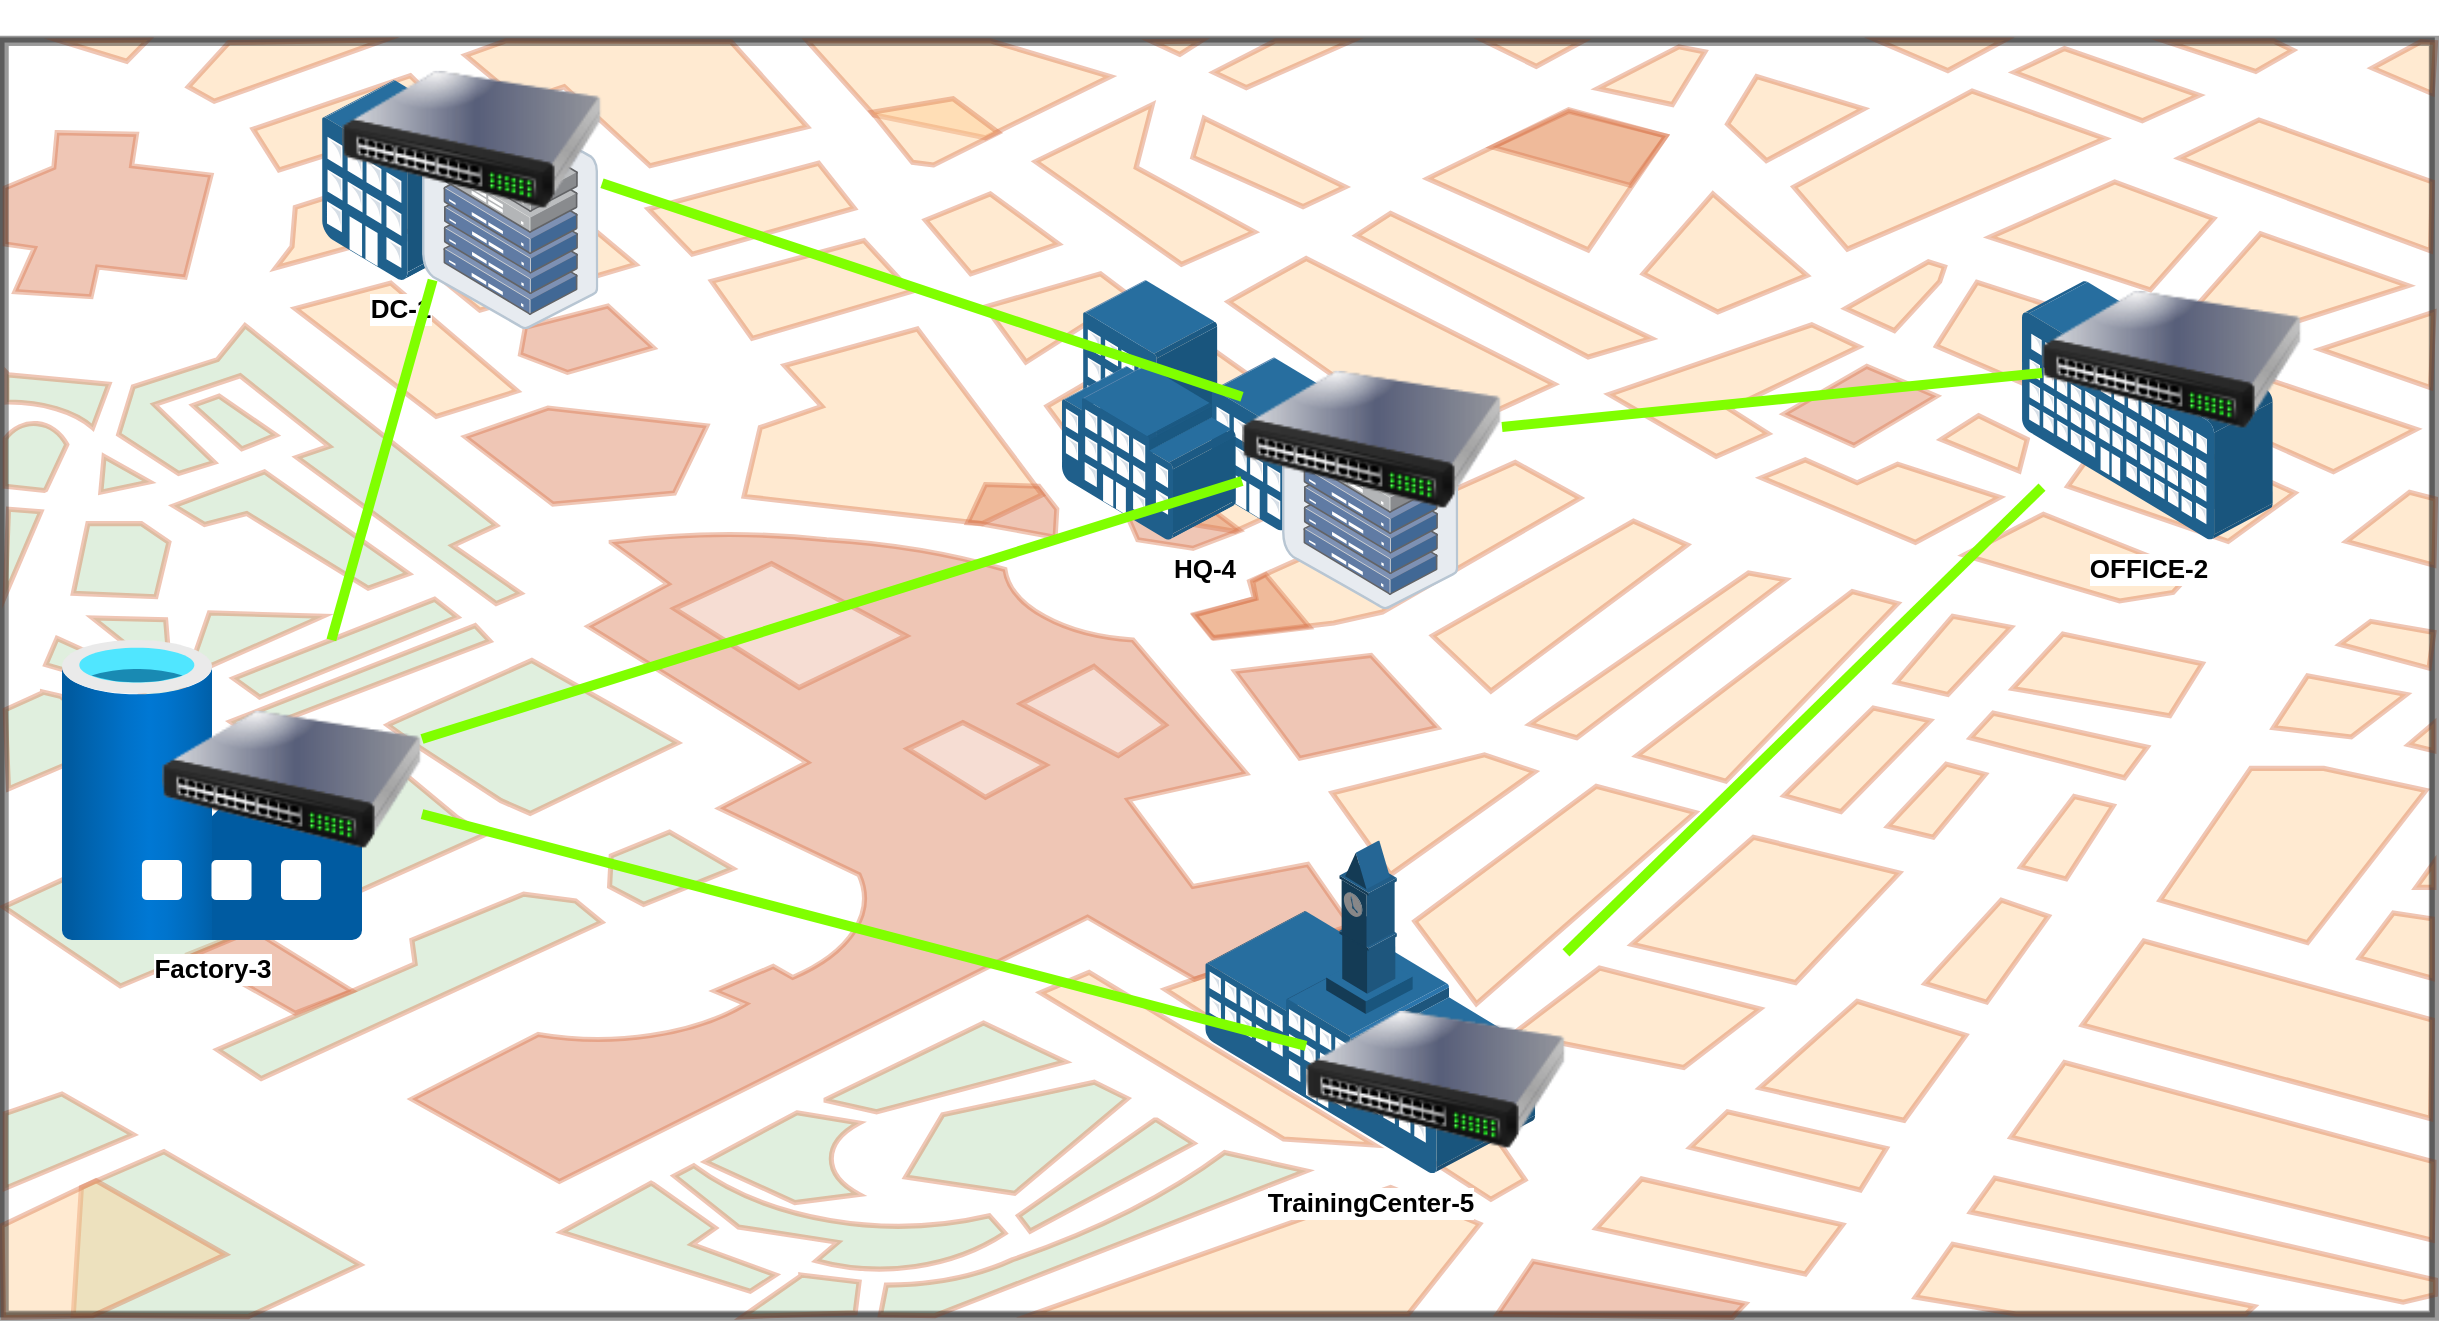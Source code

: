 <mxfile version="22.1.21" type="device">
  <diagram name="Seite-1" id="bIhA07GkoLs4O5l-hTK4">
    <mxGraphModel dx="2954" dy="1198" grid="1" gridSize="10" guides="1" tooltips="1" connect="1" arrows="1" fold="1" page="1" pageScale="1" pageWidth="1654" pageHeight="1169" math="0" shadow="0">
      <root>
        <mxCell id="0" />
        <mxCell id="1" style="" parent="0" />
        <mxCell id="UAnq6KDZFPC8zmr_FR-i-1" value="" style="verticalLabelPosition=bottom;shadow=0;dashed=0;align=center;html=1;verticalAlign=top;strokeWidth=1;shape=mxgraph.mockup.misc.map;opacity=40;" vertex="1" parent="1">
          <mxGeometry x="110" y="50" width="1220" height="640" as="geometry" />
        </mxCell>
        <mxCell id="UAnq6KDZFPC8zmr_FR-i-3" value="&lt;b&gt;&lt;font style=&quot;font-size: 13px;&quot;&gt;DC-1&lt;/font&gt;&lt;/b&gt;" style="image;points=[];aspect=fixed;html=1;align=center;shadow=0;dashed=0;image=img/lib/allied_telesis/buildings/Medium_Business_Building.svg;" vertex="1" parent="1">
          <mxGeometry x="270" y="70" width="77.77" height="100" as="geometry" />
        </mxCell>
        <mxCell id="UAnq6KDZFPC8zmr_FR-i-4" value="&lt;b&gt;&lt;font style=&quot;font-size: 13px;&quot;&gt;HQ-4&lt;/font&gt;&lt;/b&gt;" style="image;points=[];aspect=fixed;html=1;align=center;shadow=0;dashed=0;image=img/lib/allied_telesis/buildings/Building_Cluster.svg;" vertex="1" parent="1">
          <mxGeometry x="640" y="170" width="141.95" height="130" as="geometry" />
        </mxCell>
        <mxCell id="UAnq6KDZFPC8zmr_FR-i-7" value="" style="image;points=[];aspect=fixed;html=1;align=center;shadow=0;dashed=0;image=img/lib/allied_telesis/storage/Datacenter_Server_Half_Rack_ToR.svg;" vertex="1" parent="1">
          <mxGeometry x="320" y="80" width="88.2" height="114.6" as="geometry" />
        </mxCell>
        <mxCell id="UAnq6KDZFPC8zmr_FR-i-8" value="" style="image;points=[];aspect=fixed;html=1;align=center;shadow=0;dashed=0;image=img/lib/allied_telesis/storage/Datacenter_Server_Half_Rack_ToR.svg;" vertex="1" parent="1">
          <mxGeometry x="750" y="220" width="88.2" height="114.6" as="geometry" />
        </mxCell>
        <mxCell id="UAnq6KDZFPC8zmr_FR-i-9" value="&lt;b&gt;&lt;font style=&quot;font-size: 13px;&quot;&gt;Factory-3&lt;/font&gt;&lt;/b&gt;" style="image;aspect=fixed;html=1;points=[];align=center;fontSize=12;image=img/lib/azure2/databases/Data_Factory.svg;" vertex="1" parent="1">
          <mxGeometry x="140" y="350" width="150" height="150" as="geometry" />
        </mxCell>
        <mxCell id="UAnq6KDZFPC8zmr_FR-i-10" value="&lt;font style=&quot;font-size: 13px;&quot;&gt;&lt;b&gt;OFFICE-2&lt;/b&gt;&lt;/font&gt;" style="image;points=[];aspect=fixed;html=1;align=center;shadow=0;dashed=0;image=img/lib/allied_telesis/buildings/Long_Building.svg;" vertex="1" parent="1">
          <mxGeometry x="1120" y="170.4" width="125.4" height="129.6" as="geometry" />
        </mxCell>
        <mxCell id="UAnq6KDZFPC8zmr_FR-i-11" value="&lt;b&gt;&lt;font style=&quot;font-size: 13px;&quot;&gt;TrainingCenter-5&lt;/font&gt;&lt;/b&gt;" style="image;points=[];aspect=fixed;html=1;align=center;shadow=0;dashed=0;image=img/lib/allied_telesis/buildings/School_Building.svg;" vertex="1" parent="1">
          <mxGeometry x="711.6" y="450" width="165" height="166.8" as="geometry" />
        </mxCell>
        <mxCell id="UAnq6KDZFPC8zmr_FR-i-12" value="Unbenannte Ebene" parent="0" />
        <mxCell id="UAnq6KDZFPC8zmr_FR-i-21" style="edgeStyle=none;rounded=0;orthogonalLoop=1;jettySize=auto;html=1;strokeWidth=5;fillColor=#ffe6cc;strokeColor=#80FF00;endArrow=none;endFill=0;" edge="1" parent="UAnq6KDZFPC8zmr_FR-i-12" source="UAnq6KDZFPC8zmr_FR-i-16" target="UAnq6KDZFPC8zmr_FR-i-20">
          <mxGeometry relative="1" as="geometry" />
        </mxCell>
        <mxCell id="UAnq6KDZFPC8zmr_FR-i-16" value="" style="image;html=1;image=img/lib/clip_art/networking/Switch_128x128.png;flipH=1;" vertex="1" parent="UAnq6KDZFPC8zmr_FR-i-12">
          <mxGeometry x="280" y="30" width="130" height="140" as="geometry" />
        </mxCell>
        <mxCell id="UAnq6KDZFPC8zmr_FR-i-17" value="" style="image;html=1;image=img/lib/clip_art/networking/Switch_128x128.png;flipH=1;" vertex="1" parent="UAnq6KDZFPC8zmr_FR-i-12">
          <mxGeometry x="730" y="180" width="130" height="140" as="geometry" />
        </mxCell>
        <mxCell id="UAnq6KDZFPC8zmr_FR-i-18" value="" style="image;html=1;image=img/lib/clip_art/networking/Switch_128x128.png;flipH=1;" vertex="1" parent="UAnq6KDZFPC8zmr_FR-i-12">
          <mxGeometry x="1130" y="140" width="130" height="140" as="geometry" />
        </mxCell>
        <mxCell id="UAnq6KDZFPC8zmr_FR-i-19" value="" style="image;html=1;image=img/lib/clip_art/networking/Switch_128x128.png;flipH=1;" vertex="1" parent="UAnq6KDZFPC8zmr_FR-i-12">
          <mxGeometry x="762" y="500" width="130" height="140" as="geometry" />
        </mxCell>
        <mxCell id="UAnq6KDZFPC8zmr_FR-i-20" value="" style="image;html=1;image=img/lib/clip_art/networking/Switch_128x128.png;flipH=1;" vertex="1" parent="UAnq6KDZFPC8zmr_FR-i-12">
          <mxGeometry x="190" y="350" width="130" height="140" as="geometry" />
        </mxCell>
        <mxCell id="UAnq6KDZFPC8zmr_FR-i-22" style="edgeStyle=none;rounded=0;orthogonalLoop=1;jettySize=auto;html=1;strokeWidth=5;fillColor=#ffe6cc;strokeColor=#80FF00;endArrow=none;endFill=0;" edge="1" parent="UAnq6KDZFPC8zmr_FR-i-12" source="UAnq6KDZFPC8zmr_FR-i-16" target="UAnq6KDZFPC8zmr_FR-i-17">
          <mxGeometry relative="1" as="geometry">
            <mxPoint x="335" y="180" as="sourcePoint" />
            <mxPoint x="285" y="360" as="targetPoint" />
          </mxGeometry>
        </mxCell>
        <mxCell id="UAnq6KDZFPC8zmr_FR-i-23" style="edgeStyle=none;rounded=0;orthogonalLoop=1;jettySize=auto;html=1;strokeWidth=5;fillColor=#ffe6cc;strokeColor=#80FF00;endArrow=none;endFill=0;" edge="1" parent="UAnq6KDZFPC8zmr_FR-i-12" source="UAnq6KDZFPC8zmr_FR-i-20" target="UAnq6KDZFPC8zmr_FR-i-17">
          <mxGeometry relative="1" as="geometry">
            <mxPoint x="420" y="132" as="sourcePoint" />
            <mxPoint x="740" y="238" as="targetPoint" />
          </mxGeometry>
        </mxCell>
        <mxCell id="UAnq6KDZFPC8zmr_FR-i-24" style="edgeStyle=none;rounded=0;orthogonalLoop=1;jettySize=auto;html=1;strokeWidth=5;fillColor=#ffe6cc;strokeColor=#80FF00;endArrow=none;endFill=0;" edge="1" parent="UAnq6KDZFPC8zmr_FR-i-12" source="UAnq6KDZFPC8zmr_FR-i-18" target="UAnq6KDZFPC8zmr_FR-i-17">
          <mxGeometry relative="1" as="geometry">
            <mxPoint x="330" y="410" as="sourcePoint" />
            <mxPoint x="740" y="280" as="targetPoint" />
          </mxGeometry>
        </mxCell>
        <mxCell id="UAnq6KDZFPC8zmr_FR-i-26" style="edgeStyle=none;rounded=0;orthogonalLoop=1;jettySize=auto;html=1;strokeWidth=5;fillColor=#ffe6cc;strokeColor=#80FF00;endArrow=none;endFill=0;" edge="1" parent="UAnq6KDZFPC8zmr_FR-i-12" source="UAnq6KDZFPC8zmr_FR-i-18" target="UAnq6KDZFPC8zmr_FR-i-19">
          <mxGeometry relative="1" as="geometry">
            <mxPoint x="1140" y="227" as="sourcePoint" />
            <mxPoint x="870" y="254" as="targetPoint" />
          </mxGeometry>
        </mxCell>
        <mxCell id="UAnq6KDZFPC8zmr_FR-i-27" style="edgeStyle=none;rounded=0;orthogonalLoop=1;jettySize=auto;html=1;strokeWidth=5;fillColor=#ffe6cc;strokeColor=#80FF00;endArrow=none;endFill=0;" edge="1" parent="UAnq6KDZFPC8zmr_FR-i-12" source="UAnq6KDZFPC8zmr_FR-i-19" target="UAnq6KDZFPC8zmr_FR-i-20">
          <mxGeometry relative="1" as="geometry">
            <mxPoint x="1140" y="289" as="sourcePoint" />
            <mxPoint x="902" y="541" as="targetPoint" />
          </mxGeometry>
        </mxCell>
      </root>
    </mxGraphModel>
  </diagram>
</mxfile>
